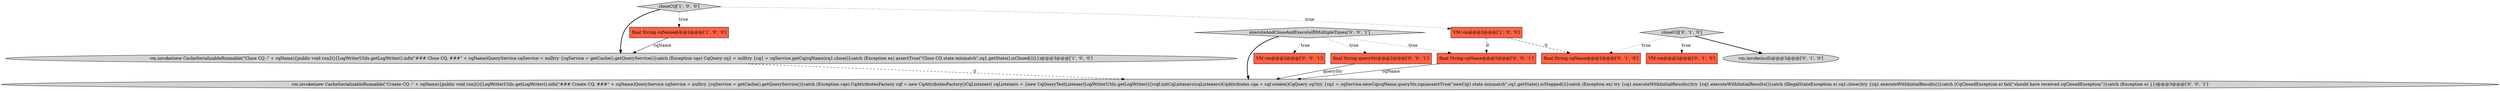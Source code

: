 digraph {
11 [style = filled, label = "final String queryStr@@@2@@@['0', '0', '1']", fillcolor = tomato, shape = box image = "AAA0AAABBB3BBB"];
5 [style = filled, label = "final String cqName@@@2@@@['0', '1', '0']", fillcolor = tomato, shape = box image = "AAA1AAABBB2BBB"];
10 [style = filled, label = "VM vm@@@2@@@['0', '0', '1']", fillcolor = tomato, shape = box image = "AAA0AAABBB3BBB"];
3 [style = filled, label = "vm.invoke(new CacheSerializableRunnable(\"Close CQ :\" + cqName){public void run2(){LogWriterUtils.getLogWriter().info(\"### Close CQ. ###\" + cqName)QueryService cqService = nulltry {cqService = getCache().getQueryService()}catch (Exception cqe) CqQuery cq1 = nulltry {cq1 = cqService.getCq(cqName)cq1.close()}catch (Exception ex) assertTrue(\"Close CQ state mismatch\",cq1.getState().isClosed())}})@@@3@@@['1', '0', '0']", fillcolor = lightgray, shape = ellipse image = "AAA0AAABBB1BBB"];
7 [style = filled, label = "closeCQ['0', '1', '0']", fillcolor = lightgray, shape = diamond image = "AAA0AAABBB2BBB"];
6 [style = filled, label = "vm.invoke(null)@@@3@@@['0', '1', '0']", fillcolor = lightgray, shape = ellipse image = "AAA0AAABBB2BBB"];
2 [style = filled, label = "closeCQ['1', '0', '0']", fillcolor = lightgray, shape = diamond image = "AAA0AAABBB1BBB"];
0 [style = filled, label = "final String cqName@@@2@@@['1', '0', '0']", fillcolor = tomato, shape = box image = "AAA0AAABBB1BBB"];
9 [style = filled, label = "vm.invoke(new CacheSerializableRunnable(\"Create CQ :\" + cqName){public void run2(){LogWriterUtils.getLogWriter().info(\"### Create CQ. ###\" + cqName)QueryService cqService = nulltry {cqService = getCache().getQueryService()}catch (Exception cqe) CqAttributesFactory cqf = new CqAttributesFactory()CqListener(( cqListeners = {new CqQueryTestListener(LogWriterUtils.getLogWriter())}cqf.initCqListeners(cqListeners)CqAttributes cqa = cqf.create()CqQuery cq1try {cq1 = cqService.newCq(cqName,queryStr,cqa)assertTrue(\"newCq() state mismatch\",cq1.getState().isStopped())}catch (Exception ex) try {cq1.executeWithInitialResults()try {cq1.executeWithInitialResults()}catch (IllegalStateException e) cq1.close()try {cq1.executeWithInitialResults()}catch (CqClosedException e) fail(\"should have received cqClosedException\")}catch (Exception e) }})@@@3@@@['0', '0', '1']", fillcolor = lightgray, shape = ellipse image = "AAA0AAABBB3BBB"];
8 [style = filled, label = "executeAndCloseAndExecuteIRMultipleTimes['0', '0', '1']", fillcolor = lightgray, shape = diamond image = "AAA0AAABBB3BBB"];
12 [style = filled, label = "final String cqName@@@2@@@['0', '0', '1']", fillcolor = tomato, shape = box image = "AAA0AAABBB3BBB"];
1 [style = filled, label = "VM vm@@@2@@@['1', '0', '0']", fillcolor = tomato, shape = box image = "AAA1AAABBB1BBB"];
4 [style = filled, label = "VM vm@@@2@@@['0', '1', '0']", fillcolor = tomato, shape = box image = "AAA0AAABBB2BBB"];
12->9 [style = solid, label="cqName"];
8->11 [style = dotted, label="true"];
8->9 [style = bold, label=""];
1->12 [style = dashed, label="0"];
7->6 [style = bold, label=""];
0->3 [style = solid, label="cqName"];
2->0 [style = dotted, label="true"];
8->12 [style = dotted, label="true"];
1->5 [style = dashed, label="0"];
8->10 [style = dotted, label="true"];
3->9 [style = dashed, label="0"];
11->9 [style = solid, label="queryStr"];
2->1 [style = dotted, label="true"];
7->4 [style = dotted, label="true"];
2->3 [style = bold, label=""];
7->5 [style = dotted, label="true"];
}
